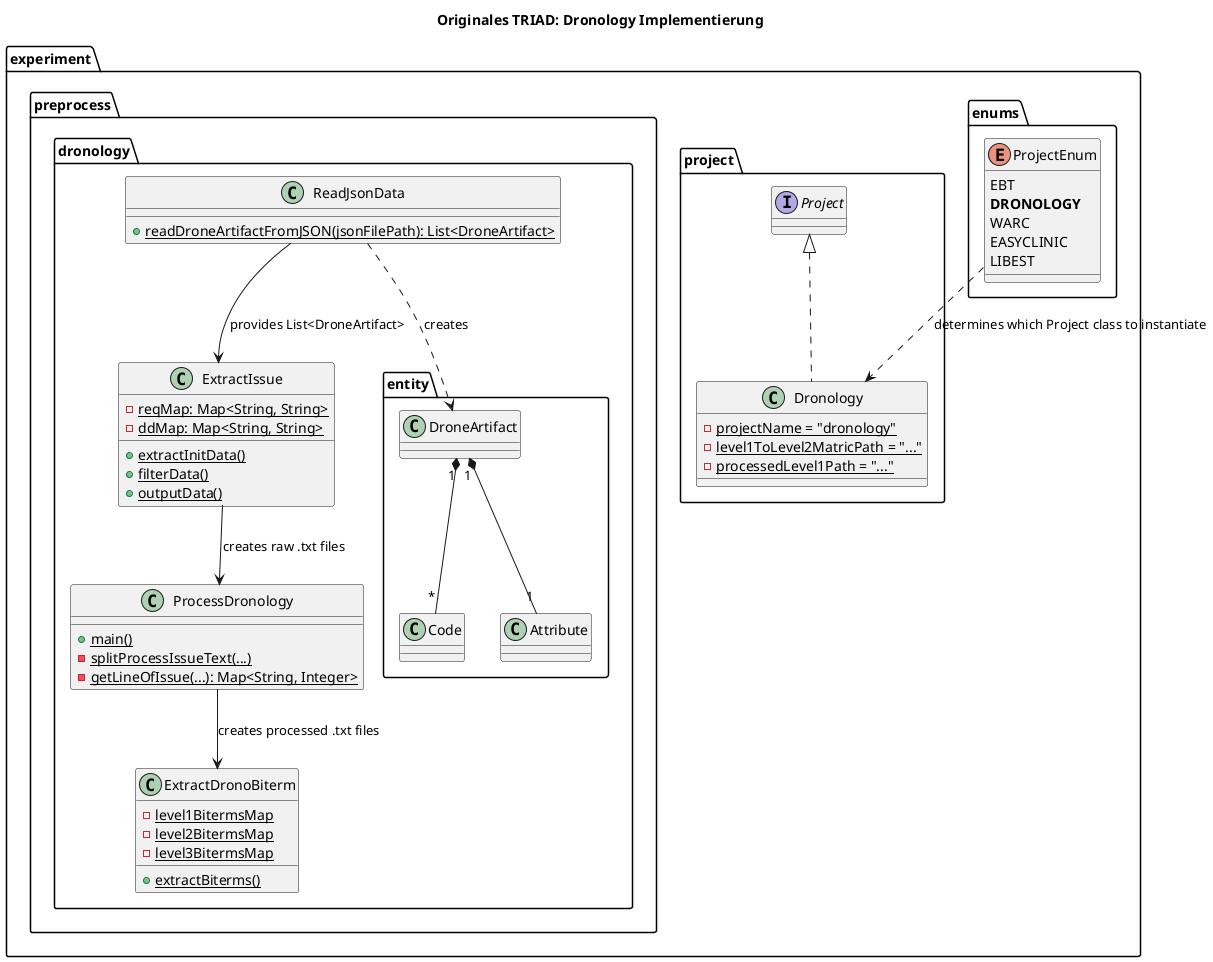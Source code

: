 @startuml
' Direction hint for a more vertical layout
top to bottom direction

title Originales TRIAD: Dronology Implementierung 

package experiment {

  package enums {
    enum ProjectEnum {
      EBT
      <b>DRONOLOGY</b>
      WARC
      EASYCLINIC
      LIBEST
    }
  }

  package project {
    interface Project
    class Dronology implements Project {
      - {static} projectName = "dronology"
      - {static} level1ToLevel2MatricPath = "..."
      - {static} processedLevel1Path = "..."
      ' ... and other hardcoded paths
    }
  }

  ProjectEnum ..> Dronology : determines which Project class to instantiate

  package preprocess {
    package dronology {
      
      package entity {
        class DroneArtifact
        class Code
        class Attribute
      }

      class ReadJsonData {
        + {static} readDroneArtifactFromJSON(jsonFilePath): List<DroneArtifact>
      }

      class ExtractIssue {
        - {static} reqMap: Map<String, String>
        - {static} ddMap: Map<String, String>
        + {static} extractInitData()
        + {static} filterData()
        + {static} outputData()
      }

      class ProcessDronology {
        + {static} main()
        - {static} splitProcessIssueText(...)
        - {static} getLineOfIssue(...): Map<String, Integer>
      }

      class ExtractDronoBiterm {
        - {static} level1BitermsMap
        - {static} level2BitermsMap
        - {static} level3BitermsMap
        + {static} extractBiterms()
      }

      ' Vertical Data Flow & Relationships
      DroneArtifact "1" *-- "*" Code
      DroneArtifact "1" *-- "1" Attribute
      ReadJsonData ..> DroneArtifact : creates
      ReadJsonData --> ExtractIssue : provides List<DroneArtifact>
      ExtractIssue --> ProcessDronology : creates raw .txt files
      ProcessDronology --> ExtractDronoBiterm : creates processed .txt files
    }
  }
}

@enduml